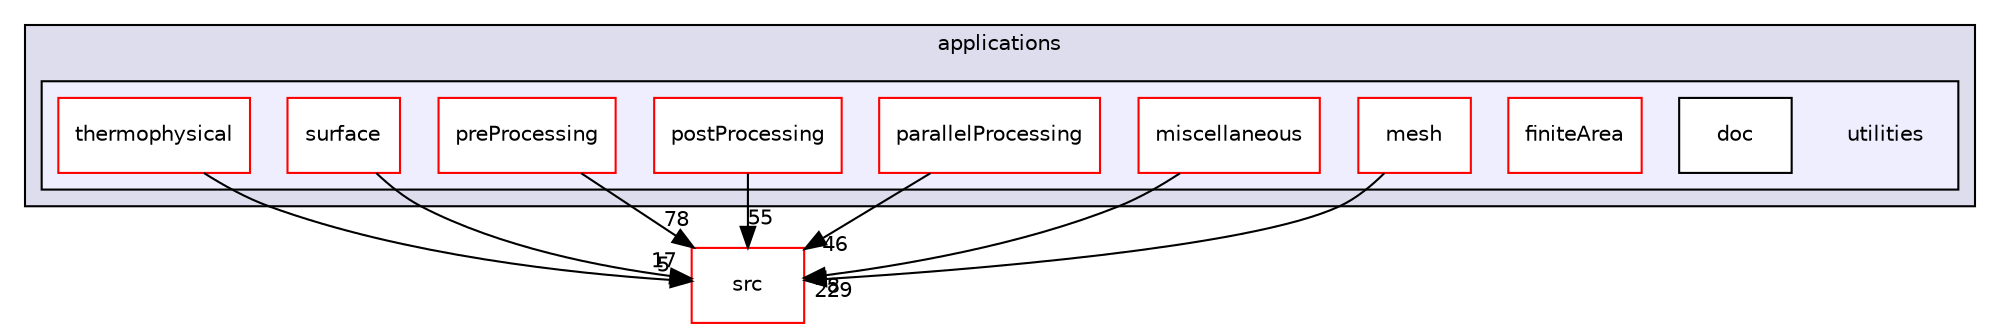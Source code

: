 digraph "applications/utilities" {
  bgcolor=transparent;
  compound=true
  node [ fontsize="10", fontname="Helvetica"];
  edge [ labelfontsize="10", labelfontname="Helvetica"];
  subgraph clusterdir_a6e4fee11f07c3b70486e88fe92cbbdc {
    graph [ bgcolor="#ddddee", pencolor="black", label="applications" fontname="Helvetica", fontsize="10", URL="dir_a6e4fee11f07c3b70486e88fe92cbbdc.html"]
  subgraph clusterdir_a740ba71acc8f57051af57c325cf1aa6 {
    graph [ bgcolor="#eeeeff", pencolor="black", label="" URL="dir_a740ba71acc8f57051af57c325cf1aa6.html"];
    dir_a740ba71acc8f57051af57c325cf1aa6 [shape=plaintext label="utilities"];
    dir_b882fe9402fc46f991e254c4c45c6c21 [shape=box label="doc" color="black" fillcolor="white" style="filled" URL="dir_b882fe9402fc46f991e254c4c45c6c21.html"];
    dir_2de8263c6dafcba2c74a1f3a01c34188 [shape=box label="finiteArea" color="red" fillcolor="white" style="filled" URL="dir_2de8263c6dafcba2c74a1f3a01c34188.html"];
    dir_d0d736d3dc14112e53d1ae4faa8f931f [shape=box label="mesh" color="red" fillcolor="white" style="filled" URL="dir_d0d736d3dc14112e53d1ae4faa8f931f.html"];
    dir_3210494cbdf79b7f44b411965daadab0 [shape=box label="miscellaneous" color="red" fillcolor="white" style="filled" URL="dir_3210494cbdf79b7f44b411965daadab0.html"];
    dir_ea396705c8562a6ce4df648befe2c681 [shape=box label="parallelProcessing" color="red" fillcolor="white" style="filled" URL="dir_ea396705c8562a6ce4df648befe2c681.html"];
    dir_b0c2b0d6e5b08bdff054b28f26ba51e7 [shape=box label="postProcessing" color="red" fillcolor="white" style="filled" URL="dir_b0c2b0d6e5b08bdff054b28f26ba51e7.html"];
    dir_2cb9088fcfa5d85f3ea0b5a37d6be287 [shape=box label="preProcessing" color="red" fillcolor="white" style="filled" URL="dir_2cb9088fcfa5d85f3ea0b5a37d6be287.html"];
    dir_f17de662d5fa06afbf0442aecb6ca0a0 [shape=box label="surface" color="red" fillcolor="white" style="filled" URL="dir_f17de662d5fa06afbf0442aecb6ca0a0.html"];
    dir_ad006ac2d4adf68d191bc9af38a824ca [shape=box label="thermophysical" color="red" fillcolor="white" style="filled" URL="dir_ad006ac2d4adf68d191bc9af38a824ca.html"];
  }
  }
  dir_68267d1309a1af8e8297ef4c3efbcdba [shape=box label="src" color="red" URL="dir_68267d1309a1af8e8297ef4c3efbcdba.html"];
  dir_f17de662d5fa06afbf0442aecb6ca0a0->dir_68267d1309a1af8e8297ef4c3efbcdba [headlabel="17", labeldistance=1.5 headhref="dir_000352_000499.html"];
  dir_b0c2b0d6e5b08bdff054b28f26ba51e7->dir_68267d1309a1af8e8297ef4c3efbcdba [headlabel="55", labeldistance=1.5 headhref="dir_000256_000499.html"];
  dir_d0d736d3dc14112e53d1ae4faa8f931f->dir_68267d1309a1af8e8297ef4c3efbcdba [headlabel="229", labeldistance=1.5 headhref="dir_000237_000499.html"];
  dir_ea396705c8562a6ce4df648befe2c681->dir_68267d1309a1af8e8297ef4c3efbcdba [headlabel="46", labeldistance=1.5 headhref="dir_000402_000499.html"];
  dir_3210494cbdf79b7f44b411965daadab0->dir_68267d1309a1af8e8297ef4c3efbcdba [headlabel="8", labeldistance=1.5 headhref="dir_000386_000499.html"];
  dir_ad006ac2d4adf68d191bc9af38a824ca->dir_68267d1309a1af8e8297ef4c3efbcdba [headlabel="5", labeldistance=1.5 headhref="dir_000493_000499.html"];
  dir_2cb9088fcfa5d85f3ea0b5a37d6be287->dir_68267d1309a1af8e8297ef4c3efbcdba [headlabel="78", labeldistance=1.5 headhref="dir_000363_000499.html"];
}
